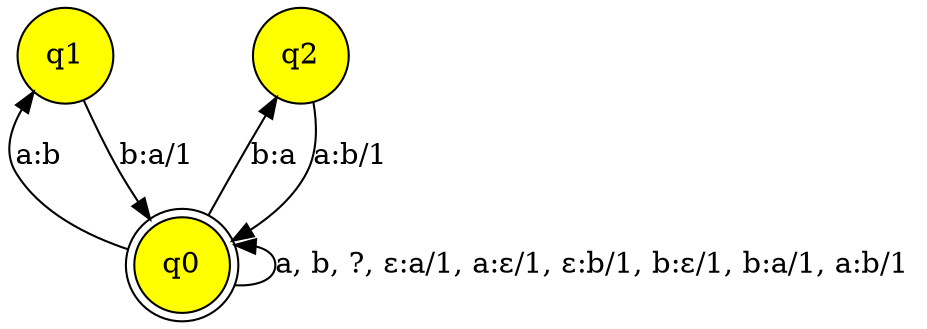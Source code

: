 // This graph generated with hfst-fst2txt
digraph "text(edit-weighted.tsv)" {
charset = UTF8;
rankdir = BT;
node [shape=circle,style=filled,fillcolor=yellow]
q0 [shape=doublecircle,label="q0"] 
q1 [label="q1"] 
q2 [label="q2"] 
q0 -> q0 [label="a, b, ?, &#949;:a/1, a:&#949;/1, &#949;:b/1, b:&#949;/1, b:a/1, a:b/1 "];
q0 -> q1 [label="a:b "];
q0 -> q2 [label="b:a "];
q1 -> q0 [label="b:a/1 "];
q2 -> q0 [label="a:b/1 "];
}
